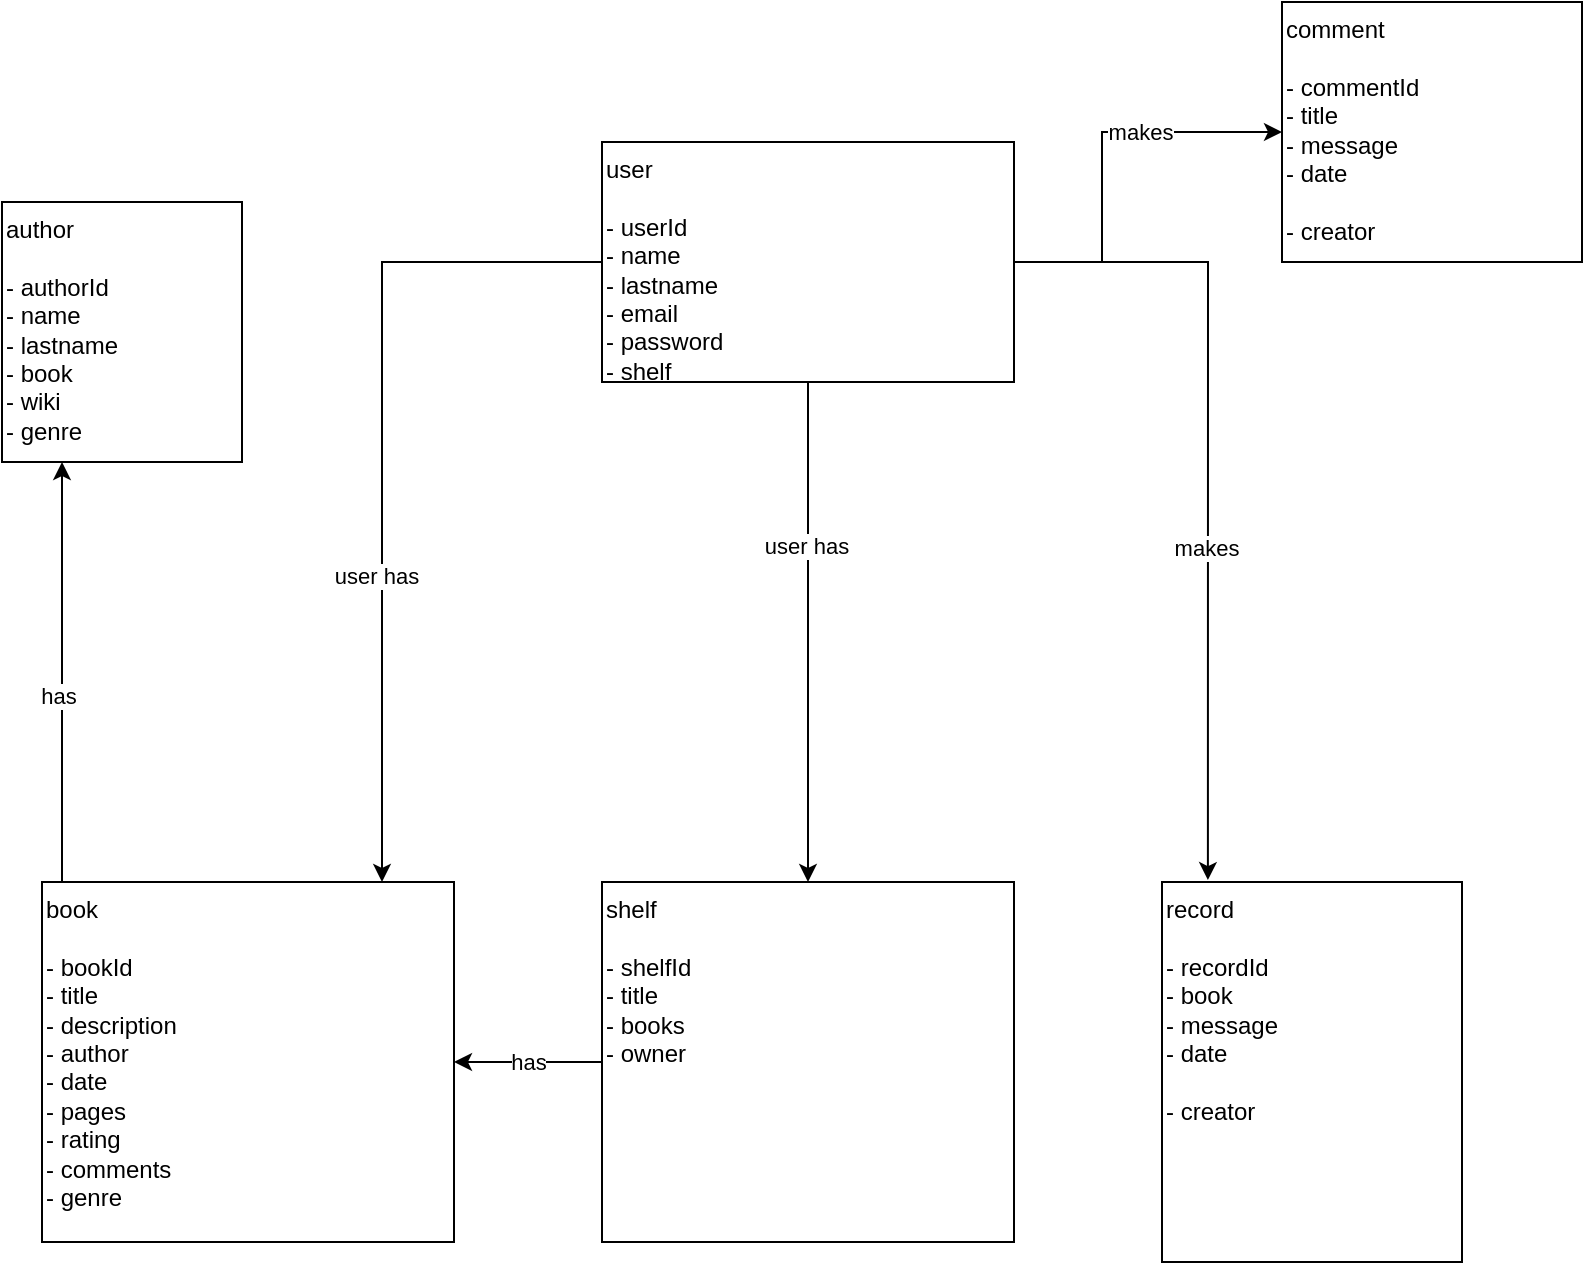 <mxfile version="15.7.3" type="device"><diagram id="gYGtPrjY9NYoPJ6B0pEi" name="Page-1"><mxGraphModel dx="1106" dy="880" grid="1" gridSize="10" guides="1" tooltips="1" connect="1" arrows="1" fold="1" page="1" pageScale="1" pageWidth="827" pageHeight="1169" math="0" shadow="0"><root><mxCell id="0"/><mxCell id="1" parent="0"/><mxCell id="iSt8NzjsE-33q7fo1zcq-32" style="edgeStyle=orthogonalEdgeStyle;rounded=0;orthogonalLoop=1;jettySize=auto;html=1;" parent="1" source="iSt8NzjsE-33q7fo1zcq-27" target="iSt8NzjsE-33q7fo1zcq-31" edge="1"><mxGeometry relative="1" as="geometry"><Array as="points"><mxPoint x="210" y="160"/></Array></mxGeometry></mxCell><mxCell id="iSt8NzjsE-33q7fo1zcq-33" value="user has" style="edgeLabel;html=1;align=center;verticalAlign=middle;resizable=0;points=[];" parent="iSt8NzjsE-33q7fo1zcq-32" vertex="1" connectable="0"><mxGeometry x="0.272" y="-3" relative="1" as="geometry"><mxPoint as="offset"/></mxGeometry></mxCell><mxCell id="iSt8NzjsE-33q7fo1zcq-34" style="edgeStyle=orthogonalEdgeStyle;rounded=0;orthogonalLoop=1;jettySize=auto;html=1;entryX=0;entryY=0.5;entryDx=0;entryDy=0;" parent="1" source="iSt8NzjsE-33q7fo1zcq-27" target="iSt8NzjsE-33q7fo1zcq-29" edge="1"><mxGeometry relative="1" as="geometry"><Array as="points"><mxPoint x="570" y="160"/><mxPoint x="570" y="95"/></Array></mxGeometry></mxCell><mxCell id="iSt8NzjsE-33q7fo1zcq-35" value="makes" style="edgeLabel;html=1;align=center;verticalAlign=middle;resizable=0;points=[];" parent="iSt8NzjsE-33q7fo1zcq-34" vertex="1" connectable="0"><mxGeometry x="0.282" relative="1" as="geometry"><mxPoint as="offset"/></mxGeometry></mxCell><mxCell id="iSt8NzjsE-33q7fo1zcq-37" style="edgeStyle=orthogonalEdgeStyle;rounded=0;orthogonalLoop=1;jettySize=auto;html=1;entryX=0.153;entryY=-0.005;entryDx=0;entryDy=0;entryPerimeter=0;" parent="1" source="iSt8NzjsE-33q7fo1zcq-27" target="iSt8NzjsE-33q7fo1zcq-36" edge="1"><mxGeometry relative="1" as="geometry"/></mxCell><mxCell id="iSt8NzjsE-33q7fo1zcq-38" value="makes" style="edgeLabel;html=1;align=center;verticalAlign=middle;resizable=0;points=[];" parent="iSt8NzjsE-33q7fo1zcq-37" vertex="1" connectable="0"><mxGeometry x="0.18" y="-1" relative="1" as="geometry"><mxPoint as="offset"/></mxGeometry></mxCell><mxCell id="iSt8NzjsE-33q7fo1zcq-40" style="edgeStyle=orthogonalEdgeStyle;rounded=0;orthogonalLoop=1;jettySize=auto;html=1;" parent="1" source="iSt8NzjsE-33q7fo1zcq-27" target="iSt8NzjsE-33q7fo1zcq-39" edge="1"><mxGeometry relative="1" as="geometry"/></mxCell><mxCell id="iSt8NzjsE-33q7fo1zcq-41" value="user has" style="edgeLabel;html=1;align=center;verticalAlign=middle;resizable=0;points=[];" parent="iSt8NzjsE-33q7fo1zcq-40" vertex="1" connectable="0"><mxGeometry x="-0.347" y="-1" relative="1" as="geometry"><mxPoint as="offset"/></mxGeometry></mxCell><mxCell id="iSt8NzjsE-33q7fo1zcq-27" value="user&lt;br&gt;&lt;br&gt;- userId&lt;br&gt;- name&lt;br&gt;- lastname&lt;br&gt;- email&lt;br&gt;- password&lt;br&gt;- shelf" style="rounded=0;whiteSpace=wrap;html=1;align=left;verticalAlign=top;" parent="1" vertex="1"><mxGeometry x="320" y="100" width="206" height="120" as="geometry"/></mxCell><mxCell id="iSt8NzjsE-33q7fo1zcq-28" value="author&lt;br&gt;&lt;br&gt;- authorId&lt;br&gt;- name&lt;br&gt;- lastname&lt;br&gt;- book&lt;br&gt;- wiki&lt;br&gt;- genre" style="rounded=0;whiteSpace=wrap;html=1;align=left;verticalAlign=top;" parent="1" vertex="1"><mxGeometry x="20" y="130" width="120" height="130" as="geometry"/></mxCell><mxCell id="iSt8NzjsE-33q7fo1zcq-29" value="comment&lt;br&gt;&lt;br&gt;&lt;span&gt;- commentId&lt;/span&gt;&lt;br&gt;&lt;span&gt;- title&lt;/span&gt;&lt;br&gt;&lt;span&gt;- message&lt;/span&gt;&lt;br&gt;&lt;span&gt;- date&lt;br&gt;&lt;/span&gt;&lt;br&gt;&lt;div&gt;&lt;span&gt;- creator&lt;/span&gt;&lt;/div&gt;" style="rounded=0;whiteSpace=wrap;html=1;align=left;verticalAlign=top;" parent="1" vertex="1"><mxGeometry x="660" y="30" width="150" height="130" as="geometry"/></mxCell><mxCell id="iSt8NzjsE-33q7fo1zcq-45" style="edgeStyle=orthogonalEdgeStyle;rounded=0;orthogonalLoop=1;jettySize=auto;html=1;entryX=0.25;entryY=1;entryDx=0;entryDy=0;" parent="1" source="iSt8NzjsE-33q7fo1zcq-31" target="iSt8NzjsE-33q7fo1zcq-28" edge="1"><mxGeometry relative="1" as="geometry"><Array as="points"><mxPoint x="50" y="411"/></Array></mxGeometry></mxCell><mxCell id="iSt8NzjsE-33q7fo1zcq-46" value="has" style="edgeLabel;html=1;align=center;verticalAlign=middle;resizable=0;points=[];" parent="iSt8NzjsE-33q7fo1zcq-45" vertex="1" connectable="0"><mxGeometry x="-0.114" y="2" relative="1" as="geometry"><mxPoint as="offset"/></mxGeometry></mxCell><mxCell id="iSt8NzjsE-33q7fo1zcq-31" value="book&lt;br&gt;&lt;br&gt;- bookId&lt;br&gt;- title&lt;br&gt;- description&lt;br&gt;- author&lt;br&gt;- date&lt;br&gt;- pages&lt;br&gt;- rating&lt;br&gt;- comments&lt;br&gt;- genre" style="rounded=0;whiteSpace=wrap;html=1;align=left;verticalAlign=top;" parent="1" vertex="1"><mxGeometry x="40" y="470" width="206" height="180" as="geometry"/></mxCell><mxCell id="iSt8NzjsE-33q7fo1zcq-36" value="record&lt;br&gt;&lt;br&gt;&lt;span&gt;- recordId&lt;/span&gt;&lt;br&gt;&lt;span&gt;- book&lt;/span&gt;&lt;br&gt;&lt;span&gt;- message&lt;/span&gt;&lt;br&gt;&lt;span&gt;- date&lt;br&gt;&lt;/span&gt;&lt;br&gt;&lt;div&gt;&lt;span&gt;- creator&lt;/span&gt;&lt;/div&gt;" style="rounded=0;whiteSpace=wrap;html=1;align=left;verticalAlign=top;" parent="1" vertex="1"><mxGeometry x="600" y="470" width="150" height="190" as="geometry"/></mxCell><mxCell id="iSt8NzjsE-33q7fo1zcq-44" value="has" style="edgeStyle=orthogonalEdgeStyle;rounded=0;orthogonalLoop=1;jettySize=auto;html=1;" parent="1" source="iSt8NzjsE-33q7fo1zcq-39" target="iSt8NzjsE-33q7fo1zcq-31" edge="1"><mxGeometry relative="1" as="geometry"/></mxCell><mxCell id="iSt8NzjsE-33q7fo1zcq-39" value="shelf&lt;br&gt;&lt;br&gt;- shelfId&lt;br&gt;- title&lt;br&gt;- books&lt;br&gt;- owner" style="rounded=0;whiteSpace=wrap;html=1;align=left;verticalAlign=top;" parent="1" vertex="1"><mxGeometry x="320" y="470" width="206" height="180" as="geometry"/></mxCell></root></mxGraphModel></diagram></mxfile>